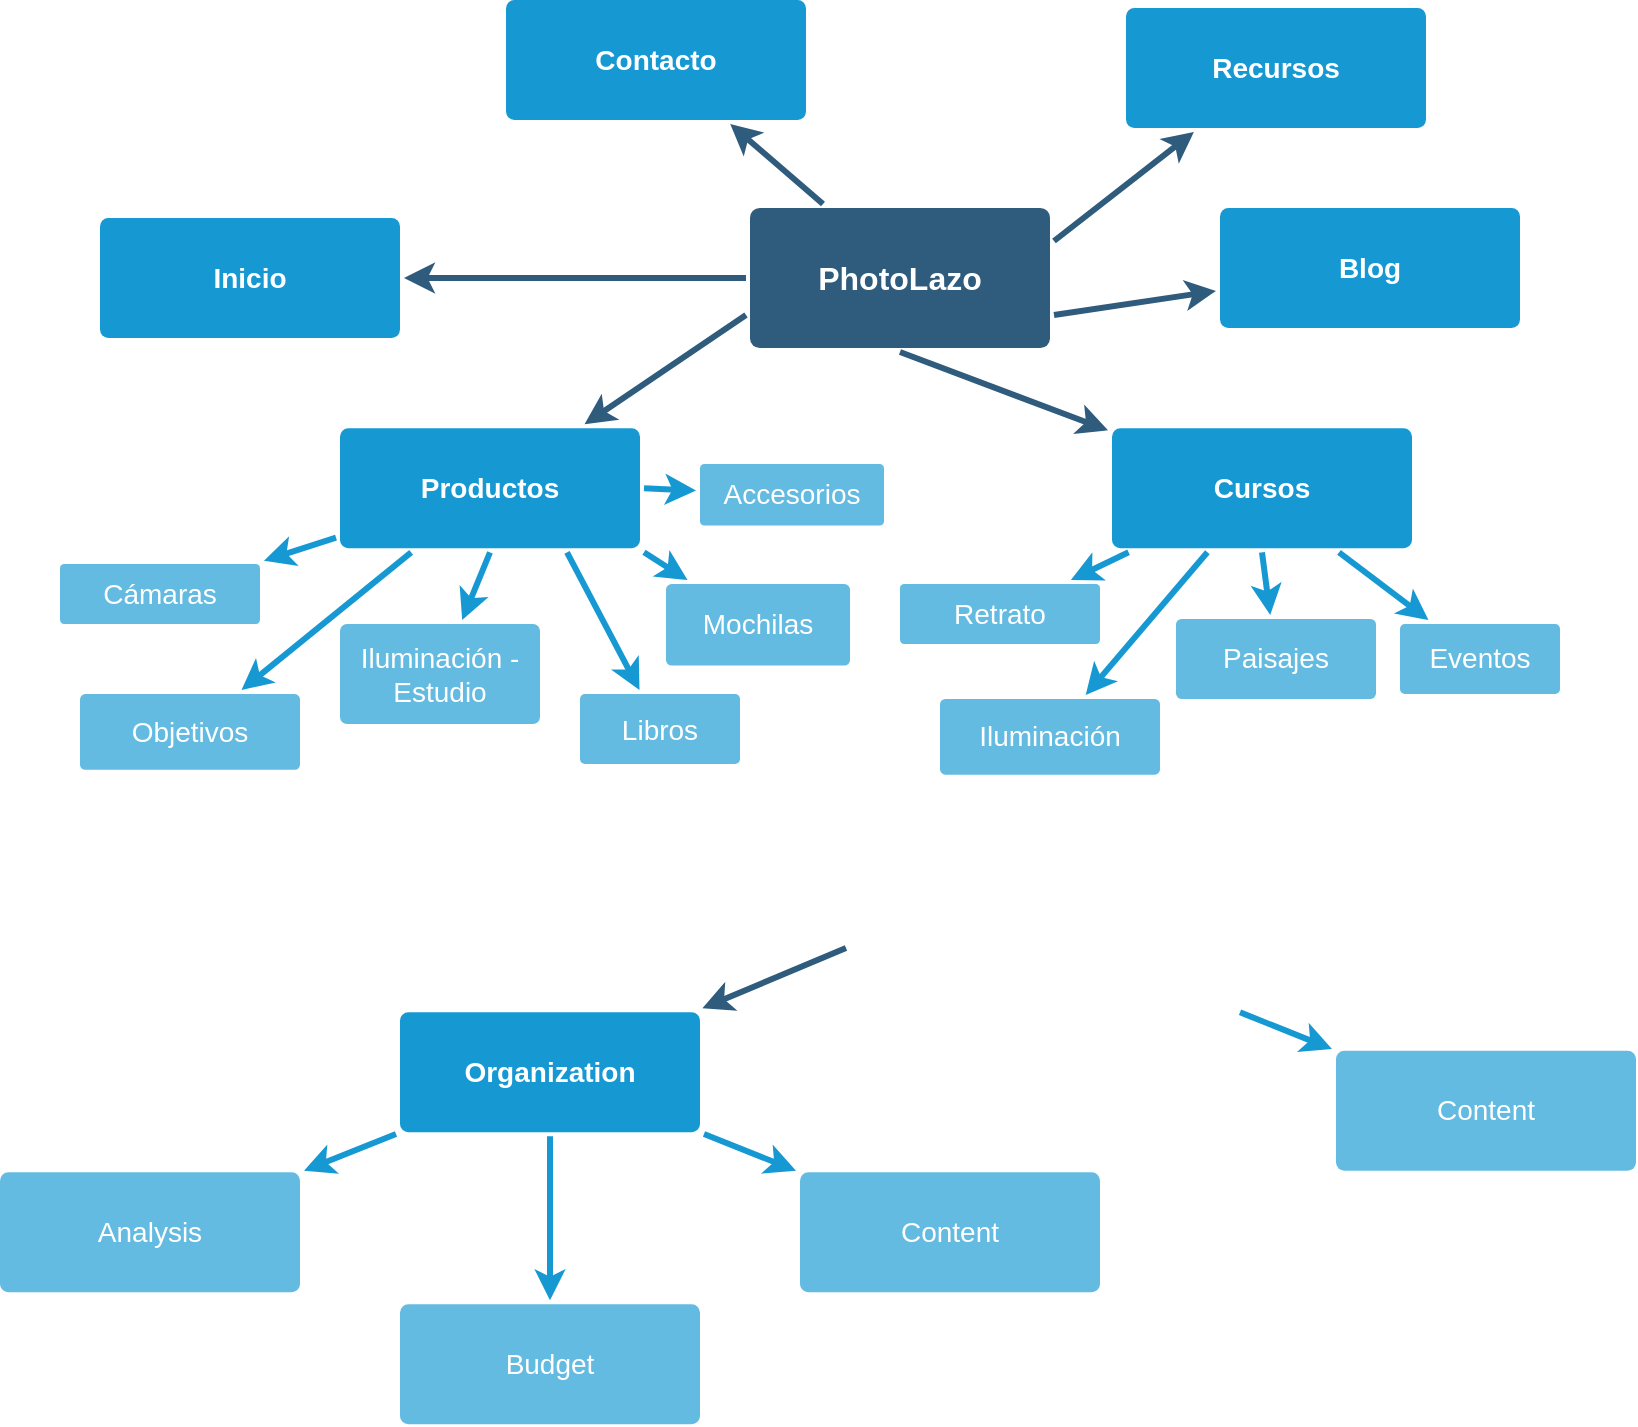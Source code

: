 <mxfile version="14.6.3" type="device"><diagram id="6a731a19-8d31-9384-78a2-239565b7b9f0" name="Page-1"><mxGraphModel dx="1102" dy="614" grid="0" gridSize="10" guides="1" tooltips="1" connect="1" arrows="1" fold="1" page="1" pageScale="1" pageWidth="1169" pageHeight="827" background="#ffffff" math="0" shadow="0"><root><mxCell id="0"/><mxCell id="1" parent="0"/><mxCell id="1747" value="" style="edgeStyle=none;rounded=0;jumpStyle=none;html=1;shadow=0;labelBackgroundColor=none;startArrow=none;startFill=0;endArrow=classic;endFill=1;jettySize=auto;orthogonalLoop=1;strokeColor=#2F5B7C;strokeWidth=3;fontFamily=Helvetica;fontSize=16;fontColor=#23445D;spacing=5;exitX=0;exitY=0.5;exitDx=0;exitDy=0;" parent="1" source="1749" target="1760" edge="1"><mxGeometry relative="1" as="geometry"><mxPoint x="390" y="260" as="sourcePoint"/></mxGeometry></mxCell><mxCell id="1749" value="PhotoLazo" style="rounded=1;whiteSpace=wrap;html=1;shadow=0;labelBackgroundColor=none;strokeColor=none;strokeWidth=3;fillColor=#2F5B7C;fontFamily=Helvetica;fontSize=16;fontColor=#FFFFFF;align=center;fontStyle=1;spacing=5;arcSize=7;perimeterSpacing=2;" parent="1" vertex="1"><mxGeometry x="575" y="200" width="150" height="70" as="geometry"/></mxCell><mxCell id="1760" value="Inicio" style="rounded=1;whiteSpace=wrap;html=1;shadow=0;labelBackgroundColor=none;strokeColor=none;strokeWidth=3;fillColor=#1699d3;fontFamily=Helvetica;fontSize=14;fontColor=#FFFFFF;align=center;spacing=5;fontStyle=1;arcSize=7;perimeterSpacing=2;" parent="1" vertex="1"><mxGeometry x="250" y="205" width="150" height="60" as="geometry"/></mxCell><mxCell id="pGMLZp_GBRWIFvfykemZ-1779" value="" style="edgeStyle=none;rounded=0;jumpStyle=none;html=1;shadow=0;labelBackgroundColor=none;startArrow=none;startFill=0;endArrow=classic;endFill=1;jettySize=auto;orthogonalLoop=1;strokeColor=#2F5B7C;strokeWidth=3;fontFamily=Helvetica;fontSize=16;fontColor=#23445D;spacing=5;" edge="1" parent="1" target="pGMLZp_GBRWIFvfykemZ-1783"><mxGeometry relative="1" as="geometry"><mxPoint x="623" y="570" as="sourcePoint"/></mxGeometry></mxCell><mxCell id="pGMLZp_GBRWIFvfykemZ-1780" value="" style="edgeStyle=none;rounded=0;jumpStyle=none;html=1;shadow=0;labelBackgroundColor=none;startArrow=none;startFill=0;endArrow=classic;endFill=1;jettySize=auto;orthogonalLoop=1;strokeColor=#1699D3;strokeWidth=3;fontFamily=Helvetica;fontSize=14;fontColor=#FFFFFF;spacing=5;" edge="1" parent="1" source="pGMLZp_GBRWIFvfykemZ-1783" target="pGMLZp_GBRWIFvfykemZ-1786"><mxGeometry relative="1" as="geometry"/></mxCell><mxCell id="pGMLZp_GBRWIFvfykemZ-1781" value="" style="edgeStyle=none;rounded=0;jumpStyle=none;html=1;shadow=0;labelBackgroundColor=none;startArrow=none;startFill=0;endArrow=classic;endFill=1;jettySize=auto;orthogonalLoop=1;strokeColor=#1699D3;strokeWidth=3;fontFamily=Helvetica;fontSize=14;fontColor=#FFFFFF;spacing=5;" edge="1" parent="1" source="pGMLZp_GBRWIFvfykemZ-1783" target="pGMLZp_GBRWIFvfykemZ-1785"><mxGeometry relative="1" as="geometry"/></mxCell><mxCell id="pGMLZp_GBRWIFvfykemZ-1782" value="" style="edgeStyle=none;rounded=0;jumpStyle=none;html=1;shadow=0;labelBackgroundColor=none;startArrow=none;startFill=0;endArrow=classic;endFill=1;jettySize=auto;orthogonalLoop=1;strokeColor=#1699D3;strokeWidth=3;fontFamily=Helvetica;fontSize=14;fontColor=#FFFFFF;spacing=5;" edge="1" parent="1" source="pGMLZp_GBRWIFvfykemZ-1783" target="pGMLZp_GBRWIFvfykemZ-1784"><mxGeometry relative="1" as="geometry"/></mxCell><mxCell id="pGMLZp_GBRWIFvfykemZ-1783" value="Organization" style="rounded=1;whiteSpace=wrap;html=1;shadow=0;labelBackgroundColor=none;strokeColor=none;strokeWidth=3;fillColor=#1699d3;fontFamily=Helvetica;fontSize=14;fontColor=#FFFFFF;align=center;spacing=5;fontStyle=1;arcSize=7;perimeterSpacing=2;" vertex="1" parent="1"><mxGeometry x="400" y="602.16" width="150" height="60" as="geometry"/></mxCell><mxCell id="pGMLZp_GBRWIFvfykemZ-1784" value="Content" style="rounded=1;whiteSpace=wrap;html=1;shadow=0;labelBackgroundColor=none;strokeColor=none;strokeWidth=3;fillColor=#64bbe2;fontFamily=Helvetica;fontSize=14;fontColor=#FFFFFF;align=center;spacing=5;arcSize=7;perimeterSpacing=2;" vertex="1" parent="1"><mxGeometry x="600" y="682.16" width="150" height="60" as="geometry"/></mxCell><mxCell id="pGMLZp_GBRWIFvfykemZ-1785" value="Budget" style="rounded=1;whiteSpace=wrap;html=1;shadow=0;labelBackgroundColor=none;strokeColor=none;strokeWidth=3;fillColor=#64bbe2;fontFamily=Helvetica;fontSize=14;fontColor=#FFFFFF;align=center;spacing=5;arcSize=7;perimeterSpacing=2;" vertex="1" parent="1"><mxGeometry x="400" y="748.16" width="150" height="60" as="geometry"/></mxCell><mxCell id="pGMLZp_GBRWIFvfykemZ-1786" value="Analysis" style="rounded=1;whiteSpace=wrap;html=1;shadow=0;labelBackgroundColor=none;strokeColor=none;strokeWidth=3;fillColor=#64bbe2;fontFamily=Helvetica;fontSize=14;fontColor=#FFFFFF;align=center;spacing=5;arcSize=7;perimeterSpacing=2;" vertex="1" parent="1"><mxGeometry x="200" y="682.16" width="150" height="60" as="geometry"/></mxCell><mxCell id="pGMLZp_GBRWIFvfykemZ-1787" value="" style="edgeStyle=none;rounded=0;jumpStyle=none;html=1;shadow=0;labelBackgroundColor=none;startArrow=none;startFill=0;endArrow=classic;endFill=1;jettySize=auto;orthogonalLoop=1;strokeColor=#2F5B7C;strokeWidth=3;fontFamily=Helvetica;fontSize=16;fontColor=#23445D;spacing=5;exitX=0;exitY=0.75;exitDx=0;exitDy=0;" edge="1" parent="1" target="pGMLZp_GBRWIFvfykemZ-1791" source="1749"><mxGeometry relative="1" as="geometry"><mxPoint x="489" y="270" as="sourcePoint"/></mxGeometry></mxCell><mxCell id="pGMLZp_GBRWIFvfykemZ-1788" value="" style="edgeStyle=none;rounded=0;jumpStyle=none;html=1;shadow=0;labelBackgroundColor=none;startArrow=none;startFill=0;endArrow=classic;endFill=1;jettySize=auto;orthogonalLoop=1;strokeColor=#1699D3;strokeWidth=3;fontFamily=Helvetica;fontSize=14;fontColor=#FFFFFF;spacing=5;" edge="1" parent="1" source="pGMLZp_GBRWIFvfykemZ-1791" target="pGMLZp_GBRWIFvfykemZ-1794"><mxGeometry relative="1" as="geometry"/></mxCell><mxCell id="pGMLZp_GBRWIFvfykemZ-1789" value="" style="edgeStyle=none;rounded=0;jumpStyle=none;html=1;shadow=0;labelBackgroundColor=none;startArrow=none;startFill=0;endArrow=classic;endFill=1;jettySize=auto;orthogonalLoop=1;strokeColor=#1699D3;strokeWidth=3;fontFamily=Helvetica;fontSize=14;fontColor=#FFFFFF;spacing=5;" edge="1" parent="1" source="pGMLZp_GBRWIFvfykemZ-1791" target="pGMLZp_GBRWIFvfykemZ-1793"><mxGeometry relative="1" as="geometry"/></mxCell><mxCell id="pGMLZp_GBRWIFvfykemZ-1790" value="" style="edgeStyle=none;rounded=0;jumpStyle=none;html=1;shadow=0;labelBackgroundColor=none;startArrow=none;startFill=0;endArrow=classic;endFill=1;jettySize=auto;orthogonalLoop=1;strokeColor=#1699D3;strokeWidth=3;fontFamily=Helvetica;fontSize=14;fontColor=#FFFFFF;spacing=5;exitX=0.5;exitY=1;exitDx=0;exitDy=0;" edge="1" parent="1" source="pGMLZp_GBRWIFvfykemZ-1791" target="pGMLZp_GBRWIFvfykemZ-1792"><mxGeometry relative="1" as="geometry"><mxPoint x="490" y="418.0" as="sourcePoint"/></mxGeometry></mxCell><mxCell id="pGMLZp_GBRWIFvfykemZ-1791" value="Productos" style="rounded=1;whiteSpace=wrap;html=1;shadow=0;labelBackgroundColor=none;strokeColor=none;strokeWidth=3;fillColor=#1699d3;fontFamily=Helvetica;fontSize=14;fontColor=#FFFFFF;align=center;spacing=5;fontStyle=1;arcSize=7;perimeterSpacing=2;" vertex="1" parent="1"><mxGeometry x="370" y="310.16" width="150" height="60" as="geometry"/></mxCell><mxCell id="pGMLZp_GBRWIFvfykemZ-1792" value="Iluminación - Estudio" style="rounded=1;whiteSpace=wrap;html=1;shadow=0;labelBackgroundColor=none;strokeColor=none;strokeWidth=3;fillColor=#64bbe2;fontFamily=Helvetica;fontSize=14;fontColor=#FFFFFF;align=center;spacing=5;arcSize=7;perimeterSpacing=2;" vertex="1" parent="1"><mxGeometry x="370" y="408" width="100" height="50" as="geometry"/></mxCell><mxCell id="pGMLZp_GBRWIFvfykemZ-1793" value="Objetivos" style="rounded=1;whiteSpace=wrap;html=1;shadow=0;labelBackgroundColor=none;strokeColor=none;strokeWidth=3;fillColor=#64bbe2;fontFamily=Helvetica;fontSize=14;fontColor=#FFFFFF;align=center;spacing=5;arcSize=7;perimeterSpacing=2;" vertex="1" parent="1"><mxGeometry x="240" y="443.04" width="110" height="37.84" as="geometry"/></mxCell><mxCell id="pGMLZp_GBRWIFvfykemZ-1794" value="Cámaras" style="rounded=1;whiteSpace=wrap;html=1;shadow=0;labelBackgroundColor=none;strokeColor=none;strokeWidth=3;fillColor=#64bbe2;fontFamily=Helvetica;fontSize=14;fontColor=#FFFFFF;align=center;spacing=5;arcSize=7;perimeterSpacing=2;" vertex="1" parent="1"><mxGeometry x="230" y="378" width="100" height="30" as="geometry"/></mxCell><mxCell id="pGMLZp_GBRWIFvfykemZ-1795" value="" style="edgeStyle=none;rounded=0;jumpStyle=none;html=1;shadow=0;labelBackgroundColor=none;startArrow=none;startFill=0;endArrow=classic;endFill=1;jettySize=auto;orthogonalLoop=1;strokeColor=#1699D3;strokeWidth=3;fontFamily=Helvetica;fontSize=14;fontColor=#FFFFFF;spacing=5;" edge="1" parent="1" target="pGMLZp_GBRWIFvfykemZ-1796"><mxGeometry relative="1" as="geometry"><mxPoint x="820" y="602.16" as="sourcePoint"/></mxGeometry></mxCell><mxCell id="pGMLZp_GBRWIFvfykemZ-1796" value="Content" style="rounded=1;whiteSpace=wrap;html=1;shadow=0;labelBackgroundColor=none;strokeColor=none;strokeWidth=3;fillColor=#64bbe2;fontFamily=Helvetica;fontSize=14;fontColor=#FFFFFF;align=center;spacing=5;arcSize=7;perimeterSpacing=2;" vertex="1" parent="1"><mxGeometry x="868" y="621.36" width="150" height="60" as="geometry"/></mxCell><mxCell id="pGMLZp_GBRWIFvfykemZ-1798" value="" style="edgeStyle=none;rounded=0;jumpStyle=none;html=1;shadow=0;labelBackgroundColor=none;startArrow=none;startFill=0;endArrow=classic;endFill=1;jettySize=auto;orthogonalLoop=1;strokeColor=#1699D3;strokeWidth=3;fontFamily=Helvetica;fontSize=14;fontColor=#FFFFFF;spacing=5;exitX=0.75;exitY=1;exitDx=0;exitDy=0;" edge="1" parent="1" target="pGMLZp_GBRWIFvfykemZ-1799" source="pGMLZp_GBRWIFvfykemZ-1791"><mxGeometry relative="1" as="geometry"><mxPoint x="460" y="358.0" as="sourcePoint"/></mxGeometry></mxCell><mxCell id="pGMLZp_GBRWIFvfykemZ-1799" value="Libros" style="rounded=1;whiteSpace=wrap;html=1;shadow=0;labelBackgroundColor=none;strokeColor=none;strokeWidth=3;fillColor=#64bbe2;fontFamily=Helvetica;fontSize=14;fontColor=#FFFFFF;align=center;spacing=5;arcSize=7;perimeterSpacing=2;" vertex="1" parent="1"><mxGeometry x="490" y="443.04" width="80" height="34.96" as="geometry"/></mxCell><mxCell id="pGMLZp_GBRWIFvfykemZ-1800" value="" style="edgeStyle=none;rounded=0;jumpStyle=none;html=1;shadow=0;labelBackgroundColor=none;startArrow=none;startFill=0;endArrow=classic;endFill=1;jettySize=auto;orthogonalLoop=1;strokeColor=#1699D3;strokeWidth=3;fontFamily=Helvetica;fontSize=14;fontColor=#FFFFFF;spacing=5;exitX=1;exitY=1;exitDx=0;exitDy=0;" edge="1" parent="1" target="pGMLZp_GBRWIFvfykemZ-1801" source="pGMLZp_GBRWIFvfykemZ-1791"><mxGeometry relative="1" as="geometry"><mxPoint x="520" y="448.0" as="sourcePoint"/></mxGeometry></mxCell><mxCell id="pGMLZp_GBRWIFvfykemZ-1801" value="Mochilas" style="rounded=1;whiteSpace=wrap;html=1;shadow=0;labelBackgroundColor=none;strokeColor=none;strokeWidth=3;fillColor=#64bbe2;fontFamily=Helvetica;fontSize=14;fontColor=#FFFFFF;align=center;spacing=5;arcSize=7;perimeterSpacing=2;" vertex="1" parent="1"><mxGeometry x="533" y="388" width="92" height="40.8" as="geometry"/></mxCell><mxCell id="pGMLZp_GBRWIFvfykemZ-1802" value="" style="edgeStyle=none;rounded=0;jumpStyle=none;html=1;shadow=0;labelBackgroundColor=none;startArrow=none;startFill=0;endArrow=classic;endFill=1;jettySize=auto;orthogonalLoop=1;strokeColor=#1699D3;strokeWidth=3;fontFamily=Helvetica;fontSize=14;fontColor=#FFFFFF;spacing=5;exitX=1;exitY=0.5;exitDx=0;exitDy=0;" edge="1" parent="1" target="pGMLZp_GBRWIFvfykemZ-1803" source="pGMLZp_GBRWIFvfykemZ-1791"><mxGeometry relative="1" as="geometry"><mxPoint x="530" y="458.0" as="sourcePoint"/></mxGeometry></mxCell><mxCell id="pGMLZp_GBRWIFvfykemZ-1803" value="Accesorios" style="rounded=1;whiteSpace=wrap;html=1;shadow=0;labelBackgroundColor=none;strokeColor=none;strokeWidth=3;fillColor=#64bbe2;fontFamily=Helvetica;fontSize=14;fontColor=#FFFFFF;align=center;spacing=5;arcSize=7;perimeterSpacing=2;" vertex="1" parent="1"><mxGeometry x="550" y="328" width="92" height="30.8" as="geometry"/></mxCell><mxCell id="pGMLZp_GBRWIFvfykemZ-1804" value="" style="edgeStyle=none;rounded=0;jumpStyle=none;html=1;shadow=0;labelBackgroundColor=none;startArrow=none;startFill=0;endArrow=classic;endFill=1;jettySize=auto;orthogonalLoop=1;strokeColor=#2F5B7C;strokeWidth=3;fontFamily=Helvetica;fontSize=16;fontColor=#23445D;spacing=5;exitX=0.5;exitY=1;exitDx=0;exitDy=0;" edge="1" parent="1" target="pGMLZp_GBRWIFvfykemZ-1808" source="1749"><mxGeometry relative="1" as="geometry"><mxPoint x="985" y="272" as="sourcePoint"/></mxGeometry></mxCell><mxCell id="pGMLZp_GBRWIFvfykemZ-1805" value="" style="edgeStyle=none;rounded=0;jumpStyle=none;html=1;shadow=0;labelBackgroundColor=none;startArrow=none;startFill=0;endArrow=classic;endFill=1;jettySize=auto;orthogonalLoop=1;strokeColor=#1699D3;strokeWidth=3;fontFamily=Helvetica;fontSize=14;fontColor=#FFFFFF;spacing=5;" edge="1" parent="1" source="pGMLZp_GBRWIFvfykemZ-1808" target="pGMLZp_GBRWIFvfykemZ-1811"><mxGeometry relative="1" as="geometry"/></mxCell><mxCell id="pGMLZp_GBRWIFvfykemZ-1806" value="" style="edgeStyle=none;rounded=0;jumpStyle=none;html=1;shadow=0;labelBackgroundColor=none;startArrow=none;startFill=0;endArrow=classic;endFill=1;jettySize=auto;orthogonalLoop=1;strokeColor=#1699D3;strokeWidth=3;fontFamily=Helvetica;fontSize=14;fontColor=#FFFFFF;spacing=5;" edge="1" parent="1" source="pGMLZp_GBRWIFvfykemZ-1808" target="pGMLZp_GBRWIFvfykemZ-1810"><mxGeometry relative="1" as="geometry"/></mxCell><mxCell id="pGMLZp_GBRWIFvfykemZ-1807" value="" style="edgeStyle=none;rounded=0;jumpStyle=none;html=1;shadow=0;labelBackgroundColor=none;startArrow=none;startFill=0;endArrow=classic;endFill=1;jettySize=auto;orthogonalLoop=1;strokeColor=#1699D3;strokeWidth=3;fontFamily=Helvetica;fontSize=14;fontColor=#FFFFFF;spacing=5;exitX=0.5;exitY=1;exitDx=0;exitDy=0;" edge="1" parent="1" source="pGMLZp_GBRWIFvfykemZ-1808" target="pGMLZp_GBRWIFvfykemZ-1809"><mxGeometry relative="1" as="geometry"><mxPoint x="876" y="418.0" as="sourcePoint"/></mxGeometry></mxCell><mxCell id="pGMLZp_GBRWIFvfykemZ-1808" value="Cursos" style="rounded=1;whiteSpace=wrap;html=1;shadow=0;labelBackgroundColor=none;strokeColor=none;strokeWidth=3;fillColor=#1699d3;fontFamily=Helvetica;fontSize=14;fontColor=#FFFFFF;align=center;spacing=5;fontStyle=1;arcSize=7;perimeterSpacing=2;" vertex="1" parent="1"><mxGeometry x="756" y="310.16" width="150" height="60" as="geometry"/></mxCell><mxCell id="pGMLZp_GBRWIFvfykemZ-1809" value="Paisajes" style="rounded=1;whiteSpace=wrap;html=1;shadow=0;labelBackgroundColor=none;strokeColor=none;strokeWidth=3;fillColor=#64bbe2;fontFamily=Helvetica;fontSize=14;fontColor=#FFFFFF;align=center;spacing=5;arcSize=7;perimeterSpacing=2;" vertex="1" parent="1"><mxGeometry x="788" y="405.48" width="100" height="40" as="geometry"/></mxCell><mxCell id="pGMLZp_GBRWIFvfykemZ-1810" value="Iluminación" style="rounded=1;whiteSpace=wrap;html=1;shadow=0;labelBackgroundColor=none;strokeColor=none;strokeWidth=3;fillColor=#64bbe2;fontFamily=Helvetica;fontSize=14;fontColor=#FFFFFF;align=center;spacing=5;arcSize=7;perimeterSpacing=2;" vertex="1" parent="1"><mxGeometry x="670" y="445.48" width="110" height="37.84" as="geometry"/></mxCell><mxCell id="pGMLZp_GBRWIFvfykemZ-1811" value="Retrato" style="rounded=1;whiteSpace=wrap;html=1;shadow=0;labelBackgroundColor=none;strokeColor=none;strokeWidth=3;fillColor=#64bbe2;fontFamily=Helvetica;fontSize=14;fontColor=#FFFFFF;align=center;spacing=5;arcSize=7;perimeterSpacing=2;" vertex="1" parent="1"><mxGeometry x="650" y="388" width="100" height="30" as="geometry"/></mxCell><mxCell id="pGMLZp_GBRWIFvfykemZ-1812" value="" style="edgeStyle=none;rounded=0;jumpStyle=none;html=1;shadow=0;labelBackgroundColor=none;startArrow=none;startFill=0;endArrow=classic;endFill=1;jettySize=auto;orthogonalLoop=1;strokeColor=#1699D3;strokeWidth=3;fontFamily=Helvetica;fontSize=14;fontColor=#FFFFFF;spacing=5;exitX=0.75;exitY=1;exitDx=0;exitDy=0;" edge="1" parent="1" source="pGMLZp_GBRWIFvfykemZ-1808" target="pGMLZp_GBRWIFvfykemZ-1813"><mxGeometry relative="1" as="geometry"><mxPoint x="846" y="358.0" as="sourcePoint"/></mxGeometry></mxCell><mxCell id="pGMLZp_GBRWIFvfykemZ-1813" value="Eventos" style="rounded=1;whiteSpace=wrap;html=1;shadow=0;labelBackgroundColor=none;strokeColor=none;strokeWidth=3;fillColor=#64bbe2;fontFamily=Helvetica;fontSize=14;fontColor=#FFFFFF;align=center;spacing=5;arcSize=7;perimeterSpacing=2;" vertex="1" parent="1"><mxGeometry x="900" y="408" width="80" height="34.96" as="geometry"/></mxCell><mxCell id="pGMLZp_GBRWIFvfykemZ-1818" value="" style="edgeStyle=none;rounded=0;jumpStyle=none;html=1;shadow=0;labelBackgroundColor=none;startArrow=none;startFill=0;endArrow=classic;endFill=1;jettySize=auto;orthogonalLoop=1;strokeColor=#2F5B7C;strokeWidth=3;fontFamily=Helvetica;fontSize=16;fontColor=#23445D;spacing=5;exitX=1;exitY=0.75;exitDx=0;exitDy=0;" edge="1" parent="1" target="pGMLZp_GBRWIFvfykemZ-1819" source="1749"><mxGeometry relative="1" as="geometry"><mxPoint x="1153" y="260" as="sourcePoint"/></mxGeometry></mxCell><mxCell id="pGMLZp_GBRWIFvfykemZ-1819" value="Blog" style="rounded=1;whiteSpace=wrap;html=1;shadow=0;labelBackgroundColor=none;strokeColor=none;strokeWidth=3;fillColor=#1699d3;fontFamily=Helvetica;fontSize=14;fontColor=#FFFFFF;align=center;spacing=5;fontStyle=1;arcSize=7;perimeterSpacing=2;" vertex="1" parent="1"><mxGeometry x="810" y="200" width="150" height="60" as="geometry"/></mxCell><mxCell id="pGMLZp_GBRWIFvfykemZ-1820" value="" style="edgeStyle=none;rounded=0;jumpStyle=none;html=1;shadow=0;labelBackgroundColor=none;startArrow=none;startFill=0;endArrow=classic;endFill=1;jettySize=auto;orthogonalLoop=1;strokeColor=#2F5B7C;strokeWidth=3;fontFamily=Helvetica;fontSize=16;fontColor=#23445D;spacing=5;exitX=1;exitY=0.25;exitDx=0;exitDy=0;" edge="1" parent="1" target="pGMLZp_GBRWIFvfykemZ-1821" source="1749"><mxGeometry relative="1" as="geometry"><mxPoint x="727" y="168.5" as="sourcePoint"/></mxGeometry></mxCell><mxCell id="pGMLZp_GBRWIFvfykemZ-1821" value="Recursos" style="rounded=1;whiteSpace=wrap;html=1;shadow=0;labelBackgroundColor=none;strokeColor=none;strokeWidth=3;fillColor=#1699d3;fontFamily=Helvetica;fontSize=14;fontColor=#FFFFFF;align=center;spacing=5;fontStyle=1;arcSize=7;perimeterSpacing=2;" vertex="1" parent="1"><mxGeometry x="763" y="100" width="150" height="60" as="geometry"/></mxCell><mxCell id="pGMLZp_GBRWIFvfykemZ-1822" value="" style="edgeStyle=none;rounded=0;jumpStyle=none;html=1;shadow=0;labelBackgroundColor=none;startArrow=none;startFill=0;endArrow=classic;endFill=1;jettySize=auto;orthogonalLoop=1;strokeColor=#2F5B7C;strokeWidth=3;fontFamily=Helvetica;fontSize=16;fontColor=#23445D;spacing=5;exitX=0.25;exitY=0;exitDx=0;exitDy=0;" edge="1" parent="1" target="pGMLZp_GBRWIFvfykemZ-1823" source="1749"><mxGeometry relative="1" as="geometry"><mxPoint x="440" y="113.5" as="sourcePoint"/></mxGeometry></mxCell><mxCell id="pGMLZp_GBRWIFvfykemZ-1823" value="Contacto" style="rounded=1;whiteSpace=wrap;html=1;shadow=0;labelBackgroundColor=none;strokeColor=none;strokeWidth=3;fillColor=#1699d3;fontFamily=Helvetica;fontSize=14;fontColor=#FFFFFF;align=center;spacing=5;fontStyle=1;arcSize=7;perimeterSpacing=2;" vertex="1" parent="1"><mxGeometry x="453" y="96" width="150" height="60" as="geometry"/></mxCell></root></mxGraphModel></diagram></mxfile>